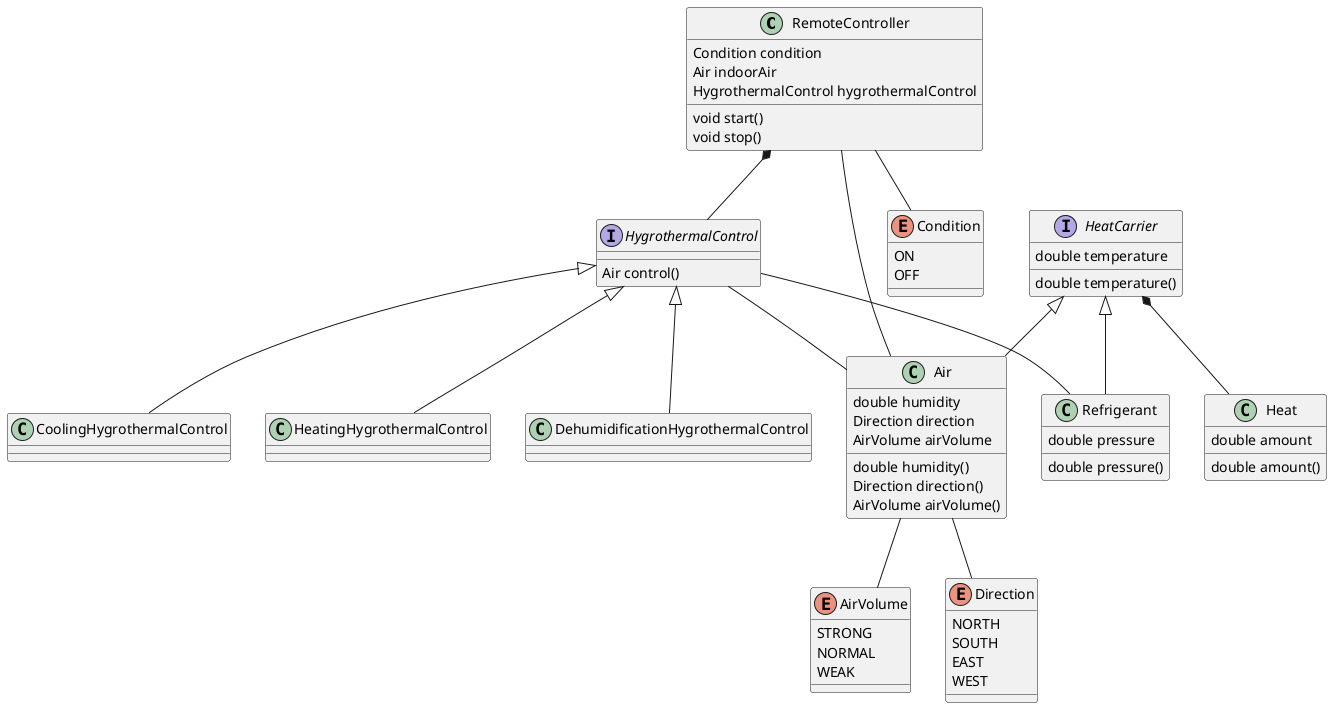 @startuml

class RemoteController {
  Condition condition
  Air indoorAir
  HygrothermalControl hygrothermalControl
  void start()
  void stop()
}
enum AirVolume {
  STRONG
  NORMAL
  WEAK
}
interface HygrothermalControl {
  Air control()
}
class CoolingHygrothermalControl
class HeatingHygrothermalControl
class DehumidificationHygrothermalControl
enum Condition {
  ON
  OFF
}
class Air {
  double humidity
  Direction direction
  AirVolume airVolume
  double humidity()
  Direction direction()
  AirVolume airVolume()
}
class Refrigerant {
  double pressure
  double pressure()
}
interface HeatCarrier {
  double temperature
  double temperature()
}
class Heat {
  double amount
  double amount()
}
enum Direction {
  NORTH
  SOUTH
  EAST
  WEST
}
RemoteController -- Condition
RemoteController -- Air
RemoteController *-- HygrothermalControl
HygrothermalControl -- Air
HygrothermalControl -- Refrigerant
HeatCarrier <|-- Refrigerant
HeatCarrier <|-- Air
HeatCarrier *-- Heat
Air -- Direction
Air -- AirVolume
HygrothermalControl <|-- CoolingHygrothermalControl
HygrothermalControl <|-- HeatingHygrothermalControl
HygrothermalControl <|-- DehumidificationHygrothermalControl

@enduml